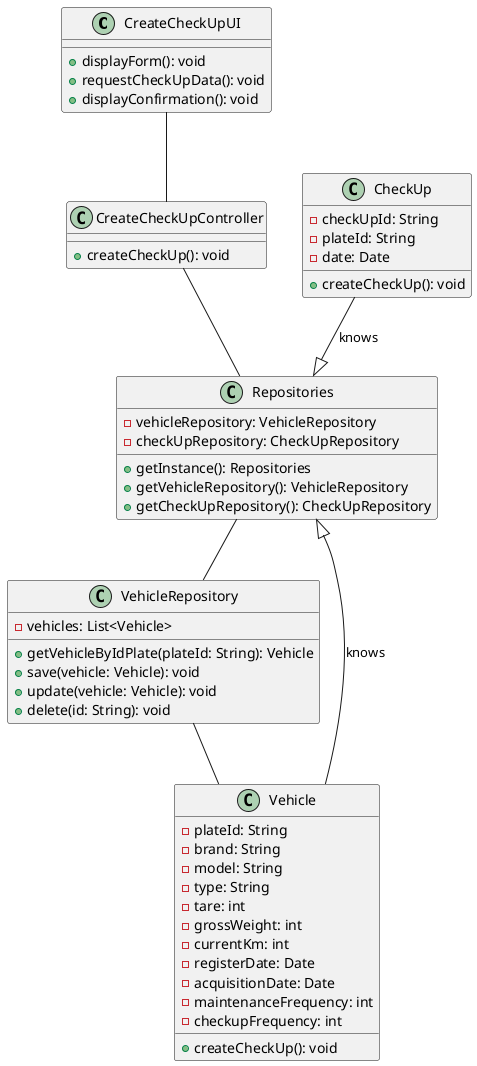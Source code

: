 @startuml
'skinparam monochrome true
'skinparam packageStyle rectangle
'skinparam shadowing false
'skinparam linetype polyline

class CreateCheckUpUI {
    + displayForm(): void
    + requestCheckUpData(): void
    + displayConfirmation(): void
}

class CreateCheckUpController {
    + createCheckUp(): void
}

class Repositories {
    - vehicleRepository: VehicleRepository
    - checkUpRepository: CheckUpRepository
    + getInstance(): Repositories
    + getVehicleRepository(): VehicleRepository
    + getCheckUpRepository(): CheckUpRepository
}

class VehicleRepository {
    - vehicles: List<Vehicle>
    + getVehicleByIdPlate(plateId: String): Vehicle
    + save(vehicle: Vehicle): void
    + update(vehicle: Vehicle): void
    + delete(id: String): void
}

class Vehicle {
    - plateId: String
    - brand: String
    - model: String
    - type: String
    - tare: int
    - grossWeight: int
    - currentKm: int
    - registerDate: Date
    - acquisitionDate: Date
    - maintenanceFrequency: int
    - checkupFrequency: int
    + createCheckUp(): void
}

class CheckUp {
    - checkUpId: String
    - plateId: String
    - date: Date
    + createCheckUp(): void
}

CreateCheckUpUI -- CreateCheckUpController
CreateCheckUpController -- Repositories
Repositories -- VehicleRepository
VehicleRepository -- Vehicle
Vehicle --|> Repositories : knows
CheckUp --|> Repositories : knows
@enduml
